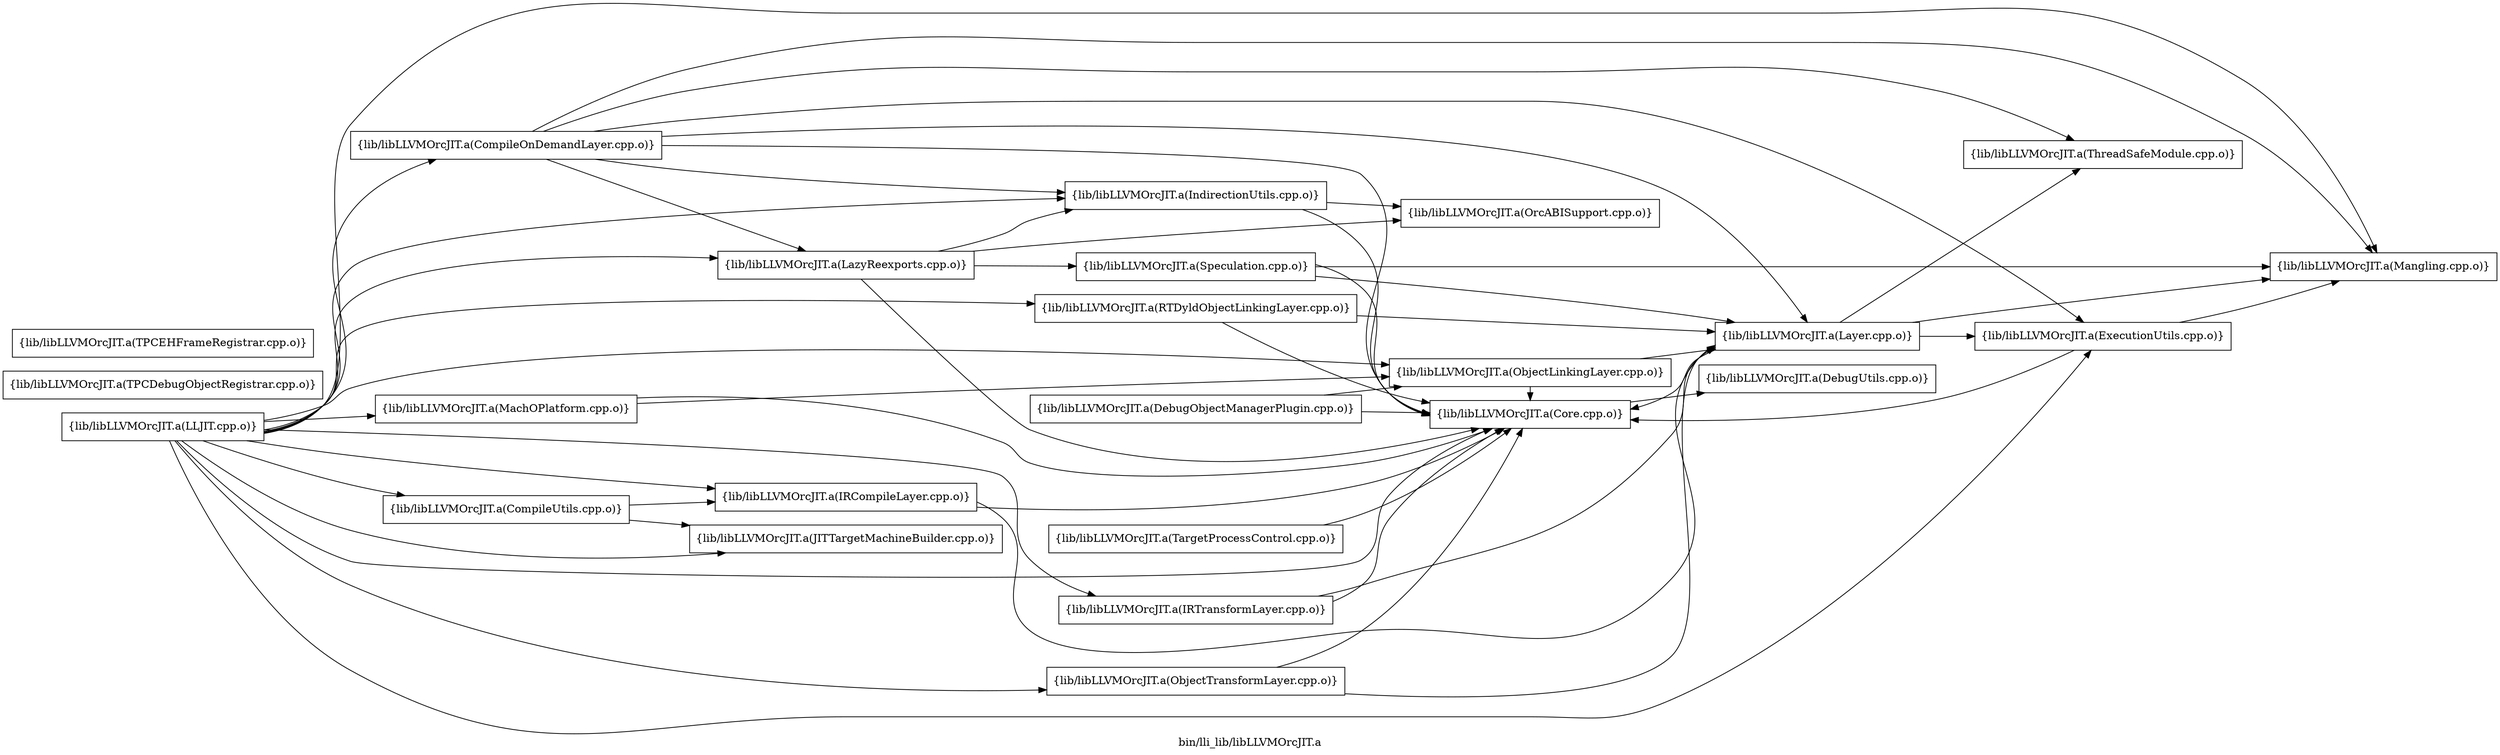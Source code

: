 digraph "bin/lli_lib/libLLVMOrcJIT.a" {
	label="bin/lli_lib/libLLVMOrcJIT.a";
	rankdir=LR;
	{ rank=same; Node0x555f332d1d18;  }
	{ rank=same; Node0x555f332df8c8; Node0x555f332b9128;  }
	{ rank=same; Node0x555f332d37a8; Node0x555f332cdfd8;  }

	Node0x555f332d1d18 [shape=record,shape=box,group=0,label="{lib/libLLVMOrcJIT.a(MachOPlatform.cpp.o)}"];
	Node0x555f332d1d18 -> Node0x555f332df8c8;
	Node0x555f332d1d18 -> Node0x555f332b9128;
	Node0x555f332d23f8 [shape=record,shape=box,group=0,label="{lib/libLLVMOrcJIT.a(Mangling.cpp.o)}"];
	Node0x555f332dea18 [shape=record,shape=box,group=0,label="{lib/libLLVMOrcJIT.a(CompileOnDemandLayer.cpp.o)}"];
	Node0x555f332dea18 -> Node0x555f332d23f8;
	Node0x555f332dea18 -> Node0x555f332df8c8;
	Node0x555f332dea18 -> Node0x555f332d5328;
	Node0x555f332dea18 -> Node0x555f332d50a8;
	Node0x555f332dea18 -> Node0x555f332cbeb8;
	Node0x555f332dea18 -> Node0x555f332cdfd8;
	Node0x555f332dea18 -> Node0x555f332bca08;
	Node0x555f332df148 [shape=record,shape=box,group=0,label="{lib/libLLVMOrcJIT.a(CompileUtils.cpp.o)}"];
	Node0x555f332df148 -> Node0x555f332ccea8;
	Node0x555f332df148 -> Node0x555f332cc6d8;
	Node0x555f332df8c8 [shape=record,shape=box,group=0,label="{lib/libLLVMOrcJIT.a(Core.cpp.o)}"];
	Node0x555f332df8c8 -> Node0x555f332d37a8;
	Node0x555f332d39d8 [shape=record,shape=box,group=0,label="{lib/libLLVMOrcJIT.a(DebugObjectManagerPlugin.cpp.o)}"];
	Node0x555f332d39d8 -> Node0x555f332df8c8;
	Node0x555f332d39d8 -> Node0x555f332b9128;
	Node0x555f332d5328 [shape=record,shape=box,group=0,label="{lib/libLLVMOrcJIT.a(ExecutionUtils.cpp.o)}"];
	Node0x555f332d5328 -> Node0x555f332d23f8;
	Node0x555f332d5328 -> Node0x555f332df8c8;
	Node0x555f332d50a8 [shape=record,shape=box,group=0,label="{lib/libLLVMOrcJIT.a(IndirectionUtils.cpp.o)}"];
	Node0x555f332d50a8 -> Node0x555f332df8c8;
	Node0x555f332d50a8 -> Node0x555f332b8228;
	Node0x555f332ccea8 [shape=record,shape=box,group=0,label="{lib/libLLVMOrcJIT.a(IRCompileLayer.cpp.o)}"];
	Node0x555f332ccea8 -> Node0x555f332df8c8;
	Node0x555f332ccea8 -> Node0x555f332cdfd8;
	Node0x555f332cc6d8 [shape=record,shape=box,group=0,label="{lib/libLLVMOrcJIT.a(JITTargetMachineBuilder.cpp.o)}"];
	Node0x555f332cbeb8 [shape=record,shape=box,group=0,label="{lib/libLLVMOrcJIT.a(LazyReexports.cpp.o)}"];
	Node0x555f332cbeb8 -> Node0x555f332df8c8;
	Node0x555f332cbeb8 -> Node0x555f332d50a8;
	Node0x555f332cbeb8 -> Node0x555f332b8228;
	Node0x555f332cbeb8 -> Node0x555f332b89f8;
	Node0x555f332cdbc8 [shape=record,shape=box,group=0,label="{lib/libLLVMOrcJIT.a(LLJIT.cpp.o)}"];
	Node0x555f332cdbc8 -> Node0x555f332d1408;
	Node0x555f332cdbc8 -> Node0x555f332d1d18;
	Node0x555f332cdbc8 -> Node0x555f332d23f8;
	Node0x555f332cdbc8 -> Node0x555f332dea18;
	Node0x555f332cdbc8 -> Node0x555f332df148;
	Node0x555f332cdbc8 -> Node0x555f332df8c8;
	Node0x555f332cdbc8 -> Node0x555f332d5328;
	Node0x555f332cdbc8 -> Node0x555f332d50a8;
	Node0x555f332cdbc8 -> Node0x555f332ccea8;
	Node0x555f332cdbc8 -> Node0x555f332cc6d8;
	Node0x555f332cdbc8 -> Node0x555f332cbeb8;
	Node0x555f332cdbc8 -> Node0x555f332b9128;
	Node0x555f332cdbc8 -> Node0x555f332b9da8;
	Node0x555f332cdbc8 -> Node0x555f332b8ea8;
	Node0x555f332b9128 [shape=record,shape=box,group=0,label="{lib/libLLVMOrcJIT.a(ObjectLinkingLayer.cpp.o)}"];
	Node0x555f332b9128 -> Node0x555f332df8c8;
	Node0x555f332b9128 -> Node0x555f332cdfd8;
	Node0x555f332b8ea8 [shape=record,shape=box,group=0,label="{lib/libLLVMOrcJIT.a(RTDyldObjectLinkingLayer.cpp.o)}"];
	Node0x555f332b8ea8 -> Node0x555f332df8c8;
	Node0x555f332b8ea8 -> Node0x555f332cdfd8;
	Node0x555f332bbdd8 [shape=record,shape=box,group=0,label="{lib/libLLVMOrcJIT.a(TargetProcessControl.cpp.o)}"];
	Node0x555f332bbdd8 -> Node0x555f332df8c8;
	Node0x555f332bc288 [shape=record,shape=box,group=0,label="{lib/libLLVMOrcJIT.a(TPCDebugObjectRegistrar.cpp.o)}"];
	Node0x555f332ba848 [shape=record,shape=box,group=0,label="{lib/libLLVMOrcJIT.a(TPCEHFrameRegistrar.cpp.o)}"];
	Node0x555f332cdfd8 [shape=record,shape=box,group=0,label="{lib/libLLVMOrcJIT.a(Layer.cpp.o)}"];
	Node0x555f332cdfd8 -> Node0x555f332d23f8;
	Node0x555f332cdfd8 -> Node0x555f332df8c8;
	Node0x555f332cdfd8 -> Node0x555f332d5328;
	Node0x555f332cdfd8 -> Node0x555f332bca08;
	Node0x555f332bca08 [shape=record,shape=box,group=0,label="{lib/libLLVMOrcJIT.a(ThreadSafeModule.cpp.o)}"];
	Node0x555f332d37a8 [shape=record,shape=box,group=0,label="{lib/libLLVMOrcJIT.a(DebugUtils.cpp.o)}"];
	Node0x555f332b8228 [shape=record,shape=box,group=0,label="{lib/libLLVMOrcJIT.a(OrcABISupport.cpp.o)}"];
	Node0x555f332b89f8 [shape=record,shape=box,group=0,label="{lib/libLLVMOrcJIT.a(Speculation.cpp.o)}"];
	Node0x555f332b89f8 -> Node0x555f332d23f8;
	Node0x555f332b89f8 -> Node0x555f332df8c8;
	Node0x555f332b89f8 -> Node0x555f332cdfd8;
	Node0x555f332d1408 [shape=record,shape=box,group=0,label="{lib/libLLVMOrcJIT.a(IRTransformLayer.cpp.o)}"];
	Node0x555f332d1408 -> Node0x555f332df8c8;
	Node0x555f332d1408 -> Node0x555f332cdfd8;
	Node0x555f332b9da8 [shape=record,shape=box,group=0,label="{lib/libLLVMOrcJIT.a(ObjectTransformLayer.cpp.o)}"];
	Node0x555f332b9da8 -> Node0x555f332df8c8;
	Node0x555f332b9da8 -> Node0x555f332cdfd8;
}
